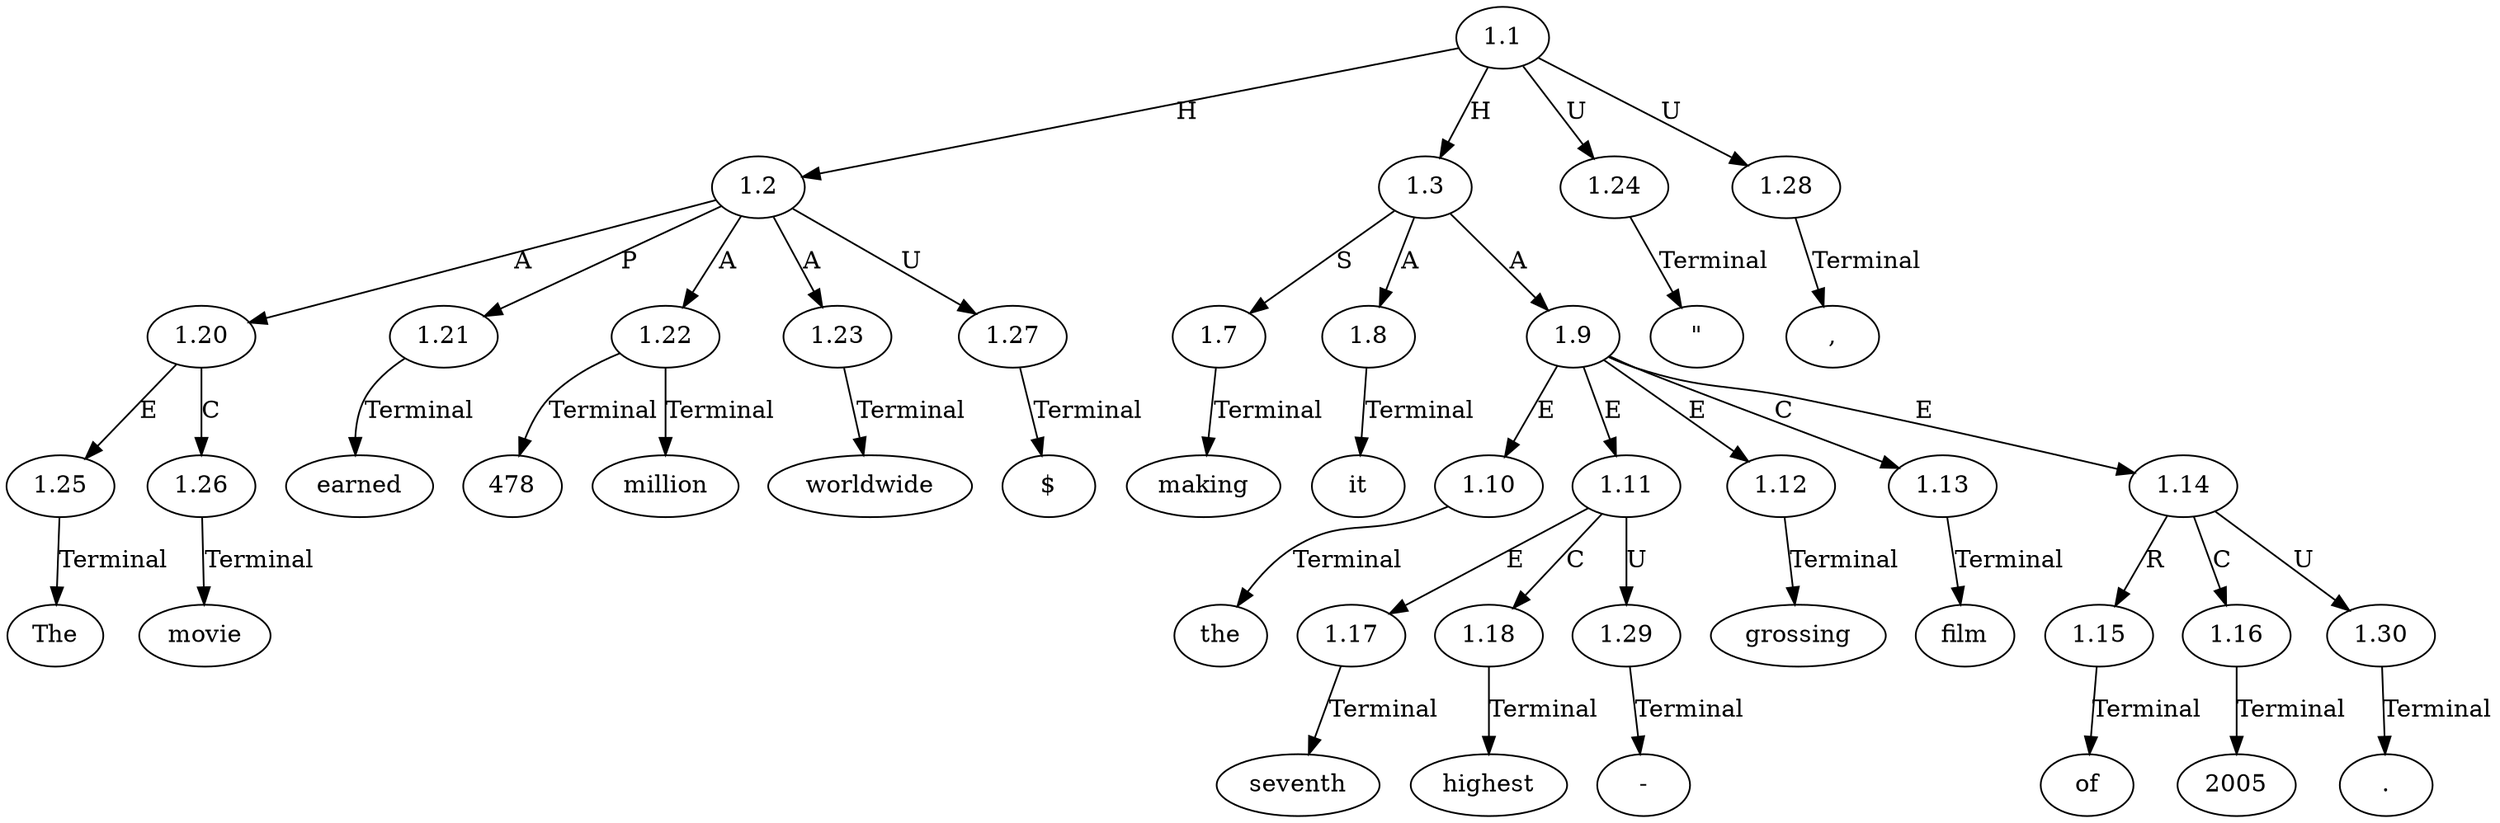 // Graph
digraph {
	0.1 [label="\"" ordering=out]
	0.10 [label=making ordering=out]
	0.11 [label=it ordering=out]
	0.12 [label=the ordering=out]
	0.13 [label=seventh ordering=out]
	0.14 [label="-" ordering=out]
	0.15 [label=highest ordering=out]
	0.16 [label=grossing ordering=out]
	0.17 [label=film ordering=out]
	0.18 [label=of ordering=out]
	0.19 [label=2005 ordering=out]
	0.2 [label=The ordering=out]
	0.20 [label="." ordering=out]
	0.3 [label=movie ordering=out]
	0.4 [label=earned ordering=out]
	0.5 [label="$" ordering=out]
	0.6 [label=478 ordering=out]
	0.7 [label=million ordering=out]
	0.8 [label=worldwide ordering=out]
	0.9 [label="," ordering=out]
	1.1 [label=1.1 ordering=out]
	1.2 [label=1.2 ordering=out]
	1.3 [label=1.3 ordering=out]
	1.7 [label=1.7 ordering=out]
	1.8 [label=1.8 ordering=out]
	1.9 [label=1.9 ordering=out]
	1.10 [label=1.10 ordering=out]
	1.11 [label=1.11 ordering=out]
	1.12 [label=1.12 ordering=out]
	1.13 [label=1.13 ordering=out]
	1.14 [label=1.14 ordering=out]
	1.15 [label=1.15 ordering=out]
	1.16 [label=1.16 ordering=out]
	1.17 [label=1.17 ordering=out]
	1.18 [label=1.18 ordering=out]
	1.20 [label=1.20 ordering=out]
	1.21 [label=1.21 ordering=out]
	1.22 [label=1.22 ordering=out]
	1.23 [label=1.23 ordering=out]
	1.24 [label=1.24 ordering=out]
	1.25 [label=1.25 ordering=out]
	1.26 [label=1.26 ordering=out]
	1.27 [label=1.27 ordering=out]
	1.28 [label=1.28 ordering=out]
	1.29 [label=1.29 ordering=out]
	1.30 [label=1.30 ordering=out]
	1.1 -> 1.2 [label=H ordering=out]
	1.1 -> 1.3 [label=H ordering=out]
	1.1 -> 1.24 [label=U ordering=out]
	1.1 -> 1.28 [label=U ordering=out]
	1.2 -> 1.20 [label=A ordering=out]
	1.2 -> 1.21 [label=P ordering=out]
	1.2 -> 1.22 [label=A ordering=out]
	1.2 -> 1.23 [label=A ordering=out]
	1.2 -> 1.27 [label=U ordering=out]
	1.3 -> 1.7 [label=S ordering=out]
	1.3 -> 1.8 [label=A ordering=out]
	1.3 -> 1.9 [label=A ordering=out]
	1.7 -> 0.10 [label=Terminal ordering=out]
	1.8 -> 0.11 [label=Terminal ordering=out]
	1.9 -> 1.10 [label=E ordering=out]
	1.9 -> 1.11 [label=E ordering=out]
	1.9 -> 1.12 [label=E ordering=out]
	1.9 -> 1.13 [label=C ordering=out]
	1.9 -> 1.14 [label=E ordering=out]
	1.10 -> 0.12 [label=Terminal ordering=out]
	1.11 -> 1.17 [label=E ordering=out]
	1.11 -> 1.18 [label=C ordering=out]
	1.11 -> 1.29 [label=U ordering=out]
	1.12 -> 0.16 [label=Terminal ordering=out]
	1.13 -> 0.17 [label=Terminal ordering=out]
	1.14 -> 1.15 [label=R ordering=out]
	1.14 -> 1.16 [label=C ordering=out]
	1.14 -> 1.30 [label=U ordering=out]
	1.15 -> 0.18 [label=Terminal ordering=out]
	1.16 -> 0.19 [label=Terminal ordering=out]
	1.17 -> 0.13 [label=Terminal ordering=out]
	1.18 -> 0.15 [label=Terminal ordering=out]
	1.20 -> 1.25 [label=E ordering=out]
	1.20 -> 1.26 [label=C ordering=out]
	1.21 -> 0.4 [label=Terminal ordering=out]
	1.22 -> 0.6 [label=Terminal ordering=out]
	1.22 -> 0.7 [label=Terminal ordering=out]
	1.23 -> 0.8 [label=Terminal ordering=out]
	1.24 -> 0.1 [label=Terminal ordering=out]
	1.25 -> 0.2 [label=Terminal ordering=out]
	1.26 -> 0.3 [label=Terminal ordering=out]
	1.27 -> 0.5 [label=Terminal ordering=out]
	1.28 -> 0.9 [label=Terminal ordering=out]
	1.29 -> 0.14 [label=Terminal ordering=out]
	1.30 -> 0.20 [label=Terminal ordering=out]
}
